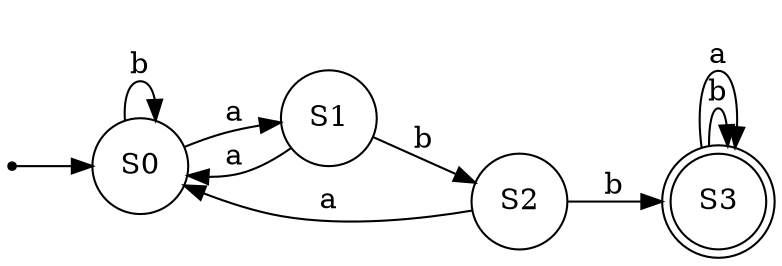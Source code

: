 
digraph AFD{
node [shape=circle];
rankdir=LR;
S0 [label="S0"];
S1 [label="S1"];
S2 [label="S2"];
S3[shape=doublecircle] [label="S3"];
init [label="", shape=point];
init->S0;
S0->S0[label="b"];
S0->S1[label="a"];
S1->S2[label="b"];
S1->S0[label="a"];
S2->S3[label="b"];
S2->S0[label="a"];
S3->S3[label="b"];
S3->S3[label="a"];
}
